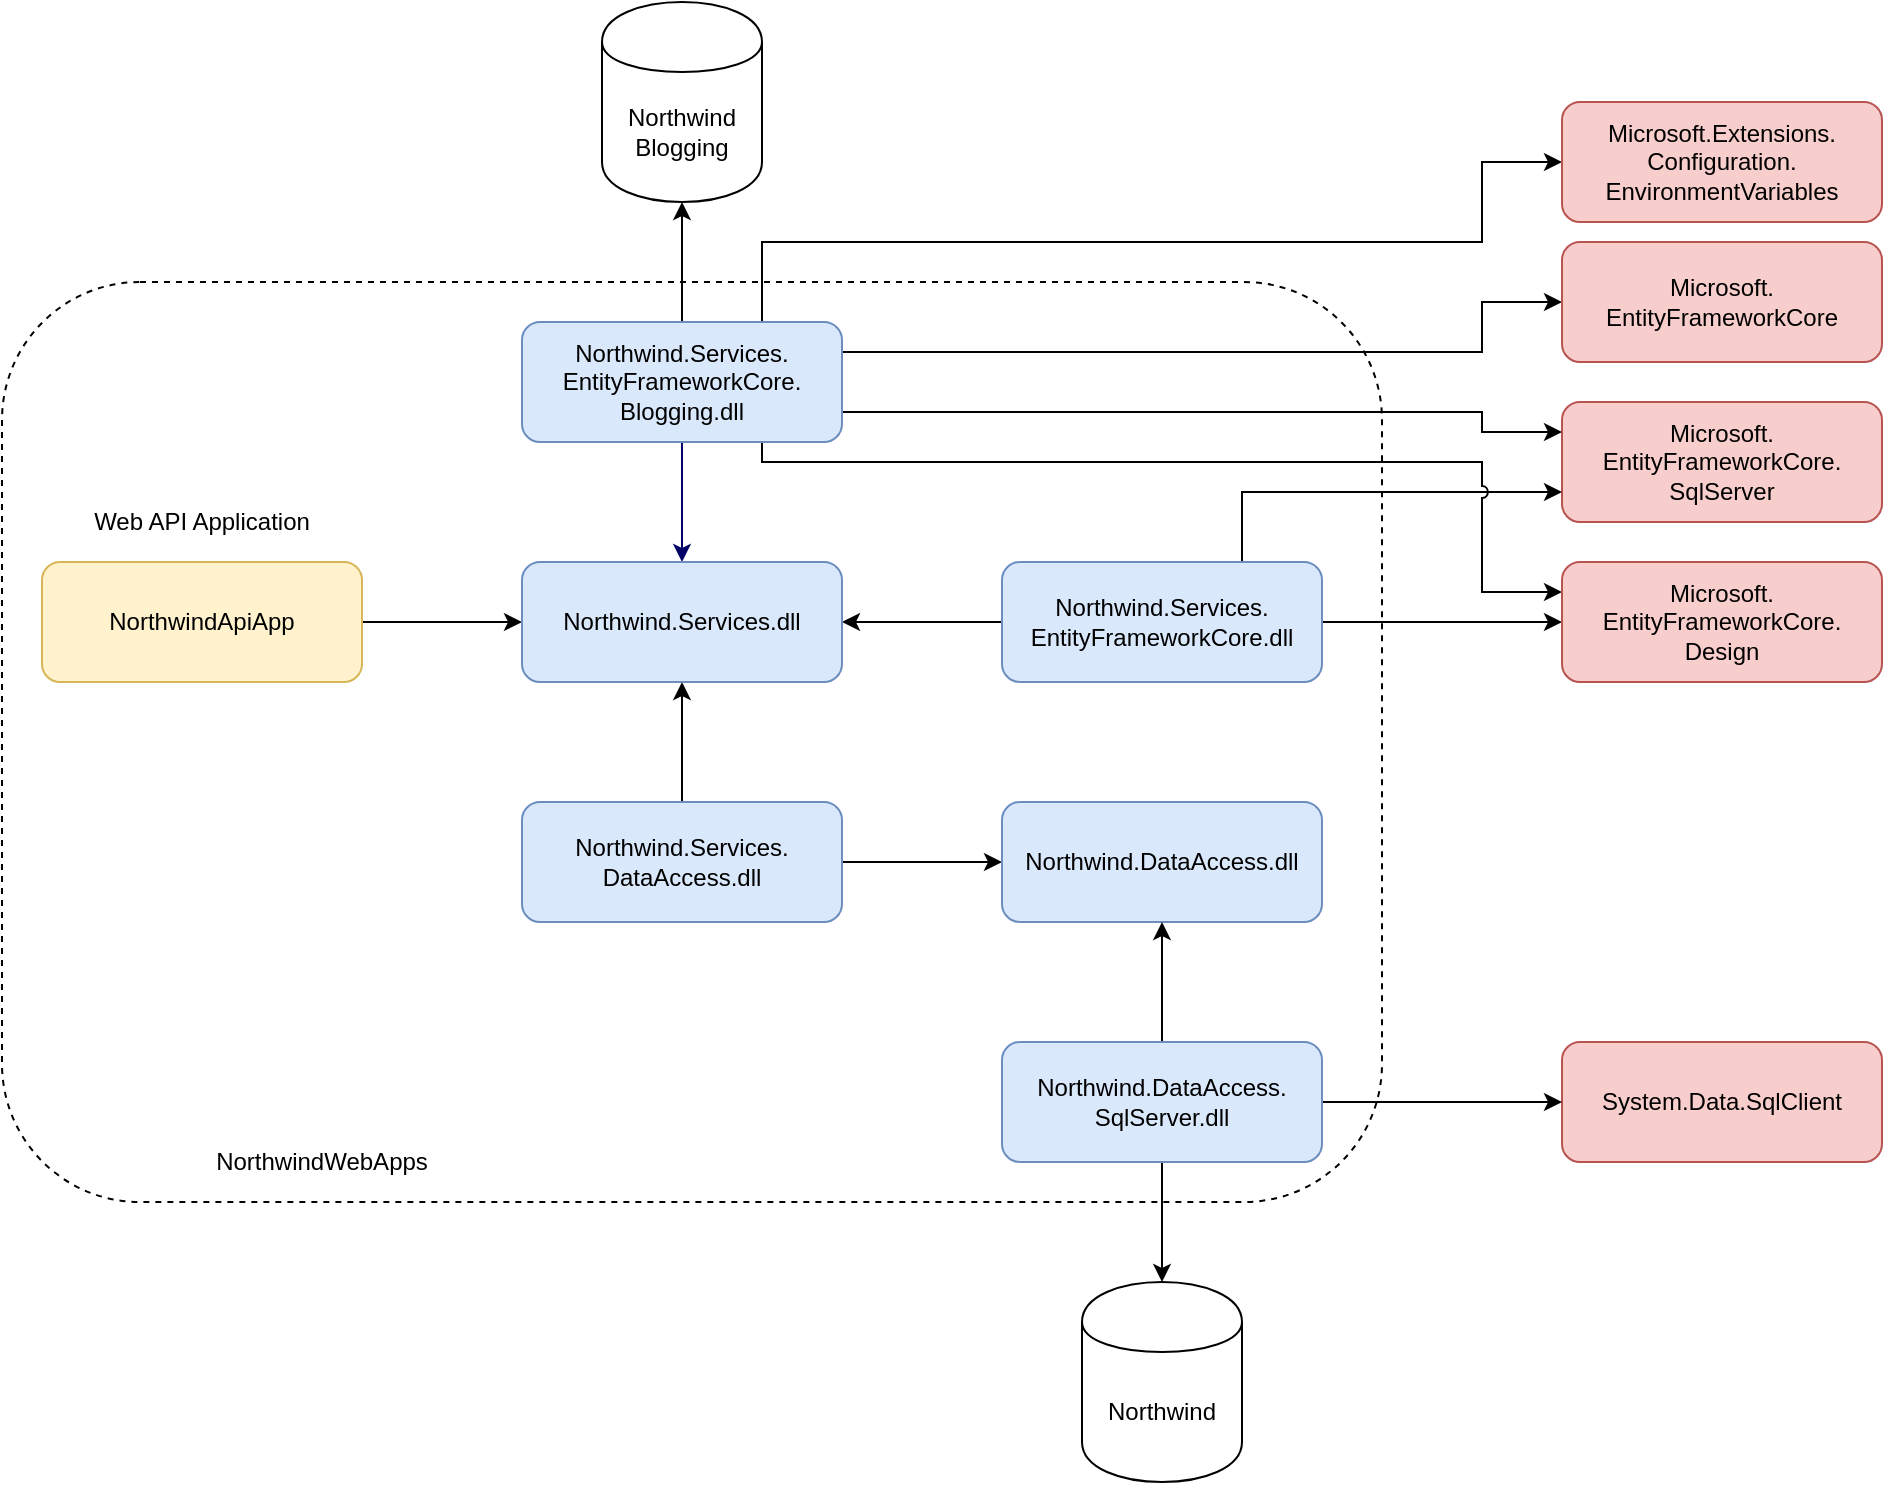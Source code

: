 <mxfile version="12.4.2" type="device" pages="1"><diagram id="37p0TTxzI64j8iz9L7qt" name="Dependencies"><mxGraphModel dx="962" dy="1767" grid="1" gridSize="10" guides="1" tooltips="1" connect="1" arrows="1" fold="1" page="1" pageScale="1" pageWidth="850" pageHeight="1100" math="0" shadow="0"><root><mxCell id="BPm6YdohuA_J1oLMXLFa-0"/><mxCell id="BPm6YdohuA_J1oLMXLFa-1" parent="BPm6YdohuA_J1oLMXLFa-0"/><mxCell id="Gpeud6923LR8VYYHa9pa-0" value="" style="rounded=1;whiteSpace=wrap;html=1;fillColor=none;dashed=1;" vertex="1" parent="BPm6YdohuA_J1oLMXLFa-1"><mxGeometry x="20" y="-60" width="690" height="460" as="geometry"/></mxCell><mxCell id="emmqfSeP7gH1O7Caeb1X-2" style="edgeStyle=orthogonalEdgeStyle;rounded=0;orthogonalLoop=1;jettySize=auto;html=1;entryX=0;entryY=0.5;entryDx=0;entryDy=0;" edge="1" parent="BPm6YdohuA_J1oLMXLFa-1" source="pPRemCblCFp3rRlUBROs-7" target="pPRemCblCFp3rRlUBROs-14"><mxGeometry relative="1" as="geometry"/></mxCell><mxCell id="pPRemCblCFp3rRlUBROs-7" value="NorthwindApiApp" style="rounded=1;whiteSpace=wrap;html=1;fillColor=#fff2cc;strokeColor=#d6b656;" vertex="1" parent="BPm6YdohuA_J1oLMXLFa-1"><mxGeometry x="40" y="80" width="160" height="60" as="geometry"/></mxCell><mxCell id="pPRemCblCFp3rRlUBROs-8" value="Microsoft.&lt;br&gt;EntityFrameworkCore.&lt;br&gt;SqlServer" style="rounded=1;whiteSpace=wrap;html=1;fillColor=#f8cecc;strokeColor=#b85450;" vertex="1" parent="BPm6YdohuA_J1oLMXLFa-1"><mxGeometry x="800" width="160" height="60" as="geometry"/></mxCell><mxCell id="pPRemCblCFp3rRlUBROs-9" value="Web API Application" style="text;html=1;strokeColor=none;fillColor=none;align=center;verticalAlign=middle;whiteSpace=wrap;rounded=0;" vertex="1" parent="BPm6YdohuA_J1oLMXLFa-1"><mxGeometry x="40" y="50" width="160" height="20" as="geometry"/></mxCell><mxCell id="pPRemCblCFp3rRlUBROs-12" value="NorthwindWebApps" style="text;html=1;strokeColor=none;fillColor=none;align=center;verticalAlign=middle;whiteSpace=wrap;rounded=0;dashed=1;" vertex="1" parent="BPm6YdohuA_J1oLMXLFa-1"><mxGeometry x="80" y="370" width="200" height="20" as="geometry"/></mxCell><mxCell id="emmqfSeP7gH1O7Caeb1X-5" style="edgeStyle=orthogonalEdgeStyle;rounded=0;orthogonalLoop=1;jettySize=auto;html=1;" edge="1" parent="BPm6YdohuA_J1oLMXLFa-1" source="pPRemCblCFp3rRlUBROs-18" target="pPRemCblCFp3rRlUBROs-14"><mxGeometry relative="1" as="geometry"><Array as="points"/></mxGeometry></mxCell><mxCell id="YdKwkhnEdZC7sKvcNnQH-1" style="edgeStyle=orthogonalEdgeStyle;rounded=0;orthogonalLoop=1;jettySize=auto;html=1;strokeColor=#000000;" edge="1" parent="BPm6YdohuA_J1oLMXLFa-1" source="pPRemCblCFp3rRlUBROs-18" target="pPRemCblCFp3rRlUBROs-39"><mxGeometry relative="1" as="geometry"/></mxCell><mxCell id="YdKwkhnEdZC7sKvcNnQH-2" style="edgeStyle=orthogonalEdgeStyle;rounded=0;orthogonalLoop=1;jettySize=auto;html=1;exitX=0.75;exitY=0;exitDx=0;exitDy=0;entryX=0;entryY=0.75;entryDx=0;entryDy=0;strokeColor=#000000;" edge="1" parent="BPm6YdohuA_J1oLMXLFa-1" source="pPRemCblCFp3rRlUBROs-18" target="pPRemCblCFp3rRlUBROs-8"><mxGeometry relative="1" as="geometry"><Array as="points"><mxPoint x="640" y="45"/></Array></mxGeometry></mxCell><mxCell id="pPRemCblCFp3rRlUBROs-18" value="Northwind.Services.&lt;br&gt;EntityFrameworkCore.dll" style="rounded=1;whiteSpace=wrap;html=1;fillColor=#dae8fc;strokeColor=#6c8ebf;" vertex="1" parent="BPm6YdohuA_J1oLMXLFa-1"><mxGeometry x="520" y="80" width="160" height="60" as="geometry"/></mxCell><mxCell id="emmqfSeP7gH1O7Caeb1X-21" style="edgeStyle=orthogonalEdgeStyle;rounded=0;orthogonalLoop=1;jettySize=auto;html=1;strokeColor=#000000;" edge="1" parent="BPm6YdohuA_J1oLMXLFa-1" source="pPRemCblCFp3rRlUBROs-27" target="pPRemCblCFp3rRlUBROs-29"><mxGeometry relative="1" as="geometry"/></mxCell><mxCell id="emmqfSeP7gH1O7Caeb1X-23" style="edgeStyle=orthogonalEdgeStyle;rounded=0;orthogonalLoop=1;jettySize=auto;html=1;strokeColor=#000000;" edge="1" parent="BPm6YdohuA_J1oLMXLFa-1" source="pPRemCblCFp3rRlUBROs-27" target="pPRemCblCFp3rRlUBROs-14"><mxGeometry relative="1" as="geometry"/></mxCell><mxCell id="pPRemCblCFp3rRlUBROs-27" value="Northwind.Services.&lt;br&gt;DataAccess.dll" style="rounded=1;whiteSpace=wrap;html=1;fillColor=#dae8fc;strokeColor=#6c8ebf;" vertex="1" parent="BPm6YdohuA_J1oLMXLFa-1"><mxGeometry x="280" y="200" width="160" height="60" as="geometry"/></mxCell><mxCell id="pPRemCblCFp3rRlUBROs-29" value="Northwind.DataAccess.dll" style="rounded=1;whiteSpace=wrap;html=1;fillColor=#dae8fc;strokeColor=#6c8ebf;" vertex="1" parent="BPm6YdohuA_J1oLMXLFa-1"><mxGeometry x="520" y="200" width="160" height="60" as="geometry"/></mxCell><mxCell id="pPRemCblCFp3rRlUBROs-30" value="System.Data.SqlClient" style="rounded=1;whiteSpace=wrap;html=1;fillColor=#f8cecc;strokeColor=#b85450;" vertex="1" parent="BPm6YdohuA_J1oLMXLFa-1"><mxGeometry x="800" y="320" width="160" height="60" as="geometry"/></mxCell><mxCell id="emmqfSeP7gH1O7Caeb1X-10" style="edgeStyle=orthogonalEdgeStyle;rounded=0;orthogonalLoop=1;jettySize=auto;html=1;" edge="1" parent="BPm6YdohuA_J1oLMXLFa-1" source="pPRemCblCFp3rRlUBROs-32" target="pPRemCblCFp3rRlUBROs-29"><mxGeometry relative="1" as="geometry"/></mxCell><mxCell id="emmqfSeP7gH1O7Caeb1X-20" style="edgeStyle=orthogonalEdgeStyle;rounded=0;orthogonalLoop=1;jettySize=auto;html=1;" edge="1" parent="BPm6YdohuA_J1oLMXLFa-1" source="pPRemCblCFp3rRlUBROs-32" target="emmqfSeP7gH1O7Caeb1X-17"><mxGeometry relative="1" as="geometry"/></mxCell><mxCell id="g951k7mzPjYfSXcicwZg-0" style="edgeStyle=orthogonalEdgeStyle;rounded=0;orthogonalLoop=1;jettySize=auto;html=1;strokeColor=#000000;" edge="1" parent="BPm6YdohuA_J1oLMXLFa-1" source="pPRemCblCFp3rRlUBROs-32" target="pPRemCblCFp3rRlUBROs-30"><mxGeometry relative="1" as="geometry"/></mxCell><mxCell id="pPRemCblCFp3rRlUBROs-32" value="Northwind.DataAccess.&lt;br&gt;SqlServer.dll" style="rounded=1;whiteSpace=wrap;html=1;fillColor=#dae8fc;strokeColor=#6c8ebf;" vertex="1" parent="BPm6YdohuA_J1oLMXLFa-1"><mxGeometry x="520" y="320" width="160" height="60" as="geometry"/></mxCell><mxCell id="emmqfSeP7gH1O7Caeb1X-19" style="edgeStyle=orthogonalEdgeStyle;rounded=0;orthogonalLoop=1;jettySize=auto;html=1;" edge="1" parent="BPm6YdohuA_J1oLMXLFa-1" source="pPRemCblCFp3rRlUBROs-38" target="emmqfSeP7gH1O7Caeb1X-18"><mxGeometry relative="1" as="geometry"/></mxCell><mxCell id="YdKwkhnEdZC7sKvcNnQH-0" style="edgeStyle=orthogonalEdgeStyle;rounded=0;orthogonalLoop=1;jettySize=auto;html=1;strokeColor=#000066;" edge="1" parent="BPm6YdohuA_J1oLMXLFa-1" source="pPRemCblCFp3rRlUBROs-38" target="pPRemCblCFp3rRlUBROs-14"><mxGeometry relative="1" as="geometry"/></mxCell><mxCell id="YdKwkhnEdZC7sKvcNnQH-3" style="edgeStyle=orthogonalEdgeStyle;rounded=0;orthogonalLoop=1;jettySize=auto;html=1;exitX=0.75;exitY=1;exitDx=0;exitDy=0;entryX=0;entryY=0.25;entryDx=0;entryDy=0;strokeColor=#000000;jumpStyle=arc;" edge="1" parent="BPm6YdohuA_J1oLMXLFa-1" source="pPRemCblCFp3rRlUBROs-38" target="pPRemCblCFp3rRlUBROs-39"><mxGeometry relative="1" as="geometry"><Array as="points"><mxPoint x="400" y="30"/><mxPoint x="760" y="30"/><mxPoint x="760" y="95"/></Array></mxGeometry></mxCell><mxCell id="YdKwkhnEdZC7sKvcNnQH-4" style="edgeStyle=orthogonalEdgeStyle;rounded=0;jumpStyle=arc;orthogonalLoop=1;jettySize=auto;html=1;exitX=1;exitY=0.75;exitDx=0;exitDy=0;entryX=0;entryY=0.25;entryDx=0;entryDy=0;strokeColor=#000000;" edge="1" parent="BPm6YdohuA_J1oLMXLFa-1" source="pPRemCblCFp3rRlUBROs-38" target="pPRemCblCFp3rRlUBROs-8"><mxGeometry relative="1" as="geometry"><Array as="points"><mxPoint x="760" y="5"/><mxPoint x="760" y="15"/></Array></mxGeometry></mxCell><mxCell id="YdKwkhnEdZC7sKvcNnQH-5" style="edgeStyle=orthogonalEdgeStyle;rounded=0;jumpStyle=arc;orthogonalLoop=1;jettySize=auto;html=1;exitX=1;exitY=0.25;exitDx=0;exitDy=0;strokeColor=#000000;" edge="1" parent="BPm6YdohuA_J1oLMXLFa-1" source="pPRemCblCFp3rRlUBROs-38" target="pPRemCblCFp3rRlUBROs-41"><mxGeometry relative="1" as="geometry"><Array as="points"><mxPoint x="760" y="-25"/><mxPoint x="760" y="-50"/></Array></mxGeometry></mxCell><mxCell id="YdKwkhnEdZC7sKvcNnQH-6" style="edgeStyle=orthogonalEdgeStyle;rounded=0;jumpStyle=arc;orthogonalLoop=1;jettySize=auto;html=1;exitX=0.75;exitY=0;exitDx=0;exitDy=0;entryX=0;entryY=0.5;entryDx=0;entryDy=0;strokeColor=#000000;" edge="1" parent="BPm6YdohuA_J1oLMXLFa-1" source="pPRemCblCFp3rRlUBROs-38" target="pPRemCblCFp3rRlUBROs-40"><mxGeometry relative="1" as="geometry"><Array as="points"><mxPoint x="400" y="-80"/><mxPoint x="760" y="-80"/><mxPoint x="760" y="-120"/></Array></mxGeometry></mxCell><mxCell id="pPRemCblCFp3rRlUBROs-38" value="Northwind.Services.&lt;br&gt;EntityFrameworkCore.&lt;br&gt;Blogging.dll" style="rounded=1;whiteSpace=wrap;html=1;fillColor=#dae8fc;strokeColor=#6c8ebf;" vertex="1" parent="BPm6YdohuA_J1oLMXLFa-1"><mxGeometry x="280" y="-40" width="160" height="60" as="geometry"/></mxCell><mxCell id="pPRemCblCFp3rRlUBROs-39" value="Microsoft.&lt;br&gt;EntityFrameworkCore.&lt;br&gt;Design" style="rounded=1;whiteSpace=wrap;html=1;fillColor=#f8cecc;strokeColor=#b85450;" vertex="1" parent="BPm6YdohuA_J1oLMXLFa-1"><mxGeometry x="800" y="80" width="160" height="60" as="geometry"/></mxCell><mxCell id="pPRemCblCFp3rRlUBROs-40" value="Microsoft.Extensions.&lt;br&gt;Configuration.&lt;br&gt;EnvironmentVariables" style="rounded=1;whiteSpace=wrap;html=1;fillColor=#f8cecc;strokeColor=#b85450;" vertex="1" parent="BPm6YdohuA_J1oLMXLFa-1"><mxGeometry x="800" y="-150" width="160" height="60" as="geometry"/></mxCell><mxCell id="pPRemCblCFp3rRlUBROs-14" value="Northwind.Services.dll" style="rounded=1;whiteSpace=wrap;html=1;fillColor=#dae8fc;strokeColor=#6c8ebf;" vertex="1" parent="BPm6YdohuA_J1oLMXLFa-1"><mxGeometry x="280" y="80" width="160" height="60" as="geometry"/></mxCell><mxCell id="emmqfSeP7gH1O7Caeb1X-17" value="Northwind" style="shape=cylinder;whiteSpace=wrap;html=1;boundedLbl=1;backgroundOutline=1;" vertex="1" parent="BPm6YdohuA_J1oLMXLFa-1"><mxGeometry x="560" y="440" width="80" height="100" as="geometry"/></mxCell><mxCell id="emmqfSeP7gH1O7Caeb1X-18" value="Northwind&lt;br&gt;Blogging" style="shape=cylinder;whiteSpace=wrap;html=1;boundedLbl=1;backgroundOutline=1;" vertex="1" parent="BPm6YdohuA_J1oLMXLFa-1"><mxGeometry x="320" y="-200" width="80" height="100" as="geometry"/></mxCell><mxCell id="pPRemCblCFp3rRlUBROs-41" value="Microsoft.&lt;br&gt;EntityFrameworkCore" style="rounded=1;whiteSpace=wrap;html=1;fillColor=#f8cecc;strokeColor=#b85450;" vertex="1" parent="BPm6YdohuA_J1oLMXLFa-1"><mxGeometry x="800" y="-80" width="160" height="60" as="geometry"/></mxCell></root></mxGraphModel></diagram></mxfile>